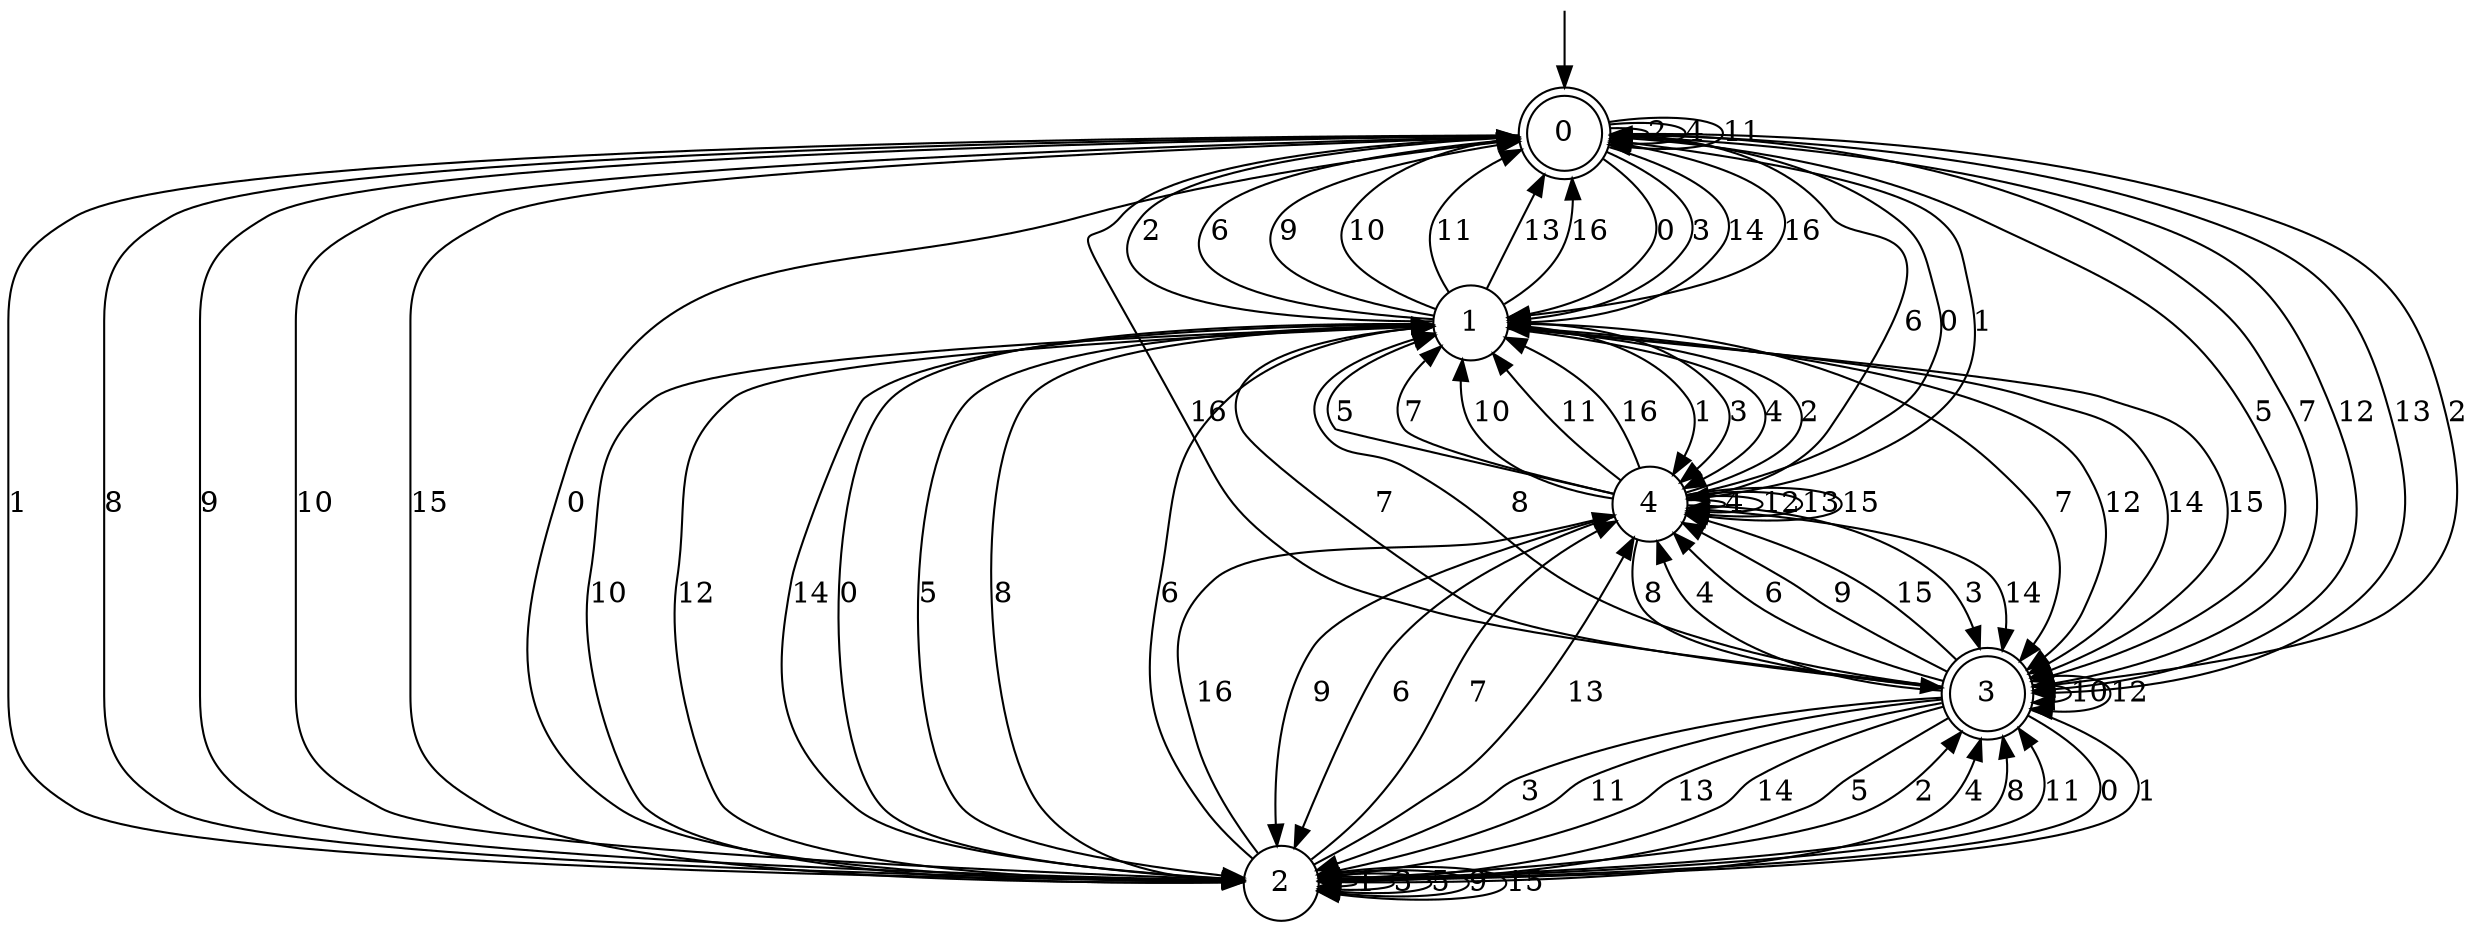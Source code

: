 digraph g {

	s0 [shape="doublecircle" label="0"];
	s1 [shape="circle" label="1"];
	s2 [shape="circle" label="2"];
	s3 [shape="doublecircle" label="3"];
	s4 [shape="circle" label="4"];
	s0 -> s1 [label="0"];
	s0 -> s2 [label="1"];
	s0 -> s0 [label="2"];
	s0 -> s1 [label="3"];
	s0 -> s0 [label="4"];
	s0 -> s3 [label="5"];
	s0 -> s4 [label="6"];
	s0 -> s3 [label="7"];
	s0 -> s2 [label="8"];
	s0 -> s2 [label="9"];
	s0 -> s2 [label="10"];
	s0 -> s0 [label="11"];
	s0 -> s3 [label="12"];
	s0 -> s3 [label="13"];
	s0 -> s1 [label="14"];
	s0 -> s2 [label="15"];
	s0 -> s1 [label="16"];
	s1 -> s2 [label="0"];
	s1 -> s4 [label="1"];
	s1 -> s0 [label="2"];
	s1 -> s4 [label="3"];
	s1 -> s4 [label="4"];
	s1 -> s2 [label="5"];
	s1 -> s0 [label="6"];
	s1 -> s3 [label="7"];
	s1 -> s2 [label="8"];
	s1 -> s0 [label="9"];
	s1 -> s0 [label="10"];
	s1 -> s0 [label="11"];
	s1 -> s3 [label="12"];
	s1 -> s0 [label="13"];
	s1 -> s3 [label="14"];
	s1 -> s3 [label="15"];
	s1 -> s0 [label="16"];
	s2 -> s0 [label="0"];
	s2 -> s2 [label="1"];
	s2 -> s3 [label="2"];
	s2 -> s2 [label="3"];
	s2 -> s3 [label="4"];
	s2 -> s2 [label="5"];
	s2 -> s1 [label="6"];
	s2 -> s4 [label="7"];
	s2 -> s3 [label="8"];
	s2 -> s2 [label="9"];
	s2 -> s1 [label="10"];
	s2 -> s3 [label="11"];
	s2 -> s1 [label="12"];
	s2 -> s4 [label="13"];
	s2 -> s1 [label="14"];
	s2 -> s2 [label="15"];
	s2 -> s4 [label="16"];
	s3 -> s2 [label="0"];
	s3 -> s2 [label="1"];
	s3 -> s0 [label="2"];
	s3 -> s2 [label="3"];
	s3 -> s4 [label="4"];
	s3 -> s2 [label="5"];
	s3 -> s4 [label="6"];
	s3 -> s1 [label="7"];
	s3 -> s1 [label="8"];
	s3 -> s4 [label="9"];
	s3 -> s3 [label="10"];
	s3 -> s2 [label="11"];
	s3 -> s3 [label="12"];
	s3 -> s2 [label="13"];
	s3 -> s2 [label="14"];
	s3 -> s4 [label="15"];
	s3 -> s0 [label="16"];
	s4 -> s0 [label="0"];
	s4 -> s0 [label="1"];
	s4 -> s1 [label="2"];
	s4 -> s3 [label="3"];
	s4 -> s4 [label="4"];
	s4 -> s1 [label="5"];
	s4 -> s2 [label="6"];
	s4 -> s1 [label="7"];
	s4 -> s3 [label="8"];
	s4 -> s2 [label="9"];
	s4 -> s1 [label="10"];
	s4 -> s1 [label="11"];
	s4 -> s4 [label="12"];
	s4 -> s4 [label="13"];
	s4 -> s3 [label="14"];
	s4 -> s4 [label="15"];
	s4 -> s1 [label="16"];

__start0 [label="" shape="none" width="0" height="0"];
__start0 -> s0;

}
